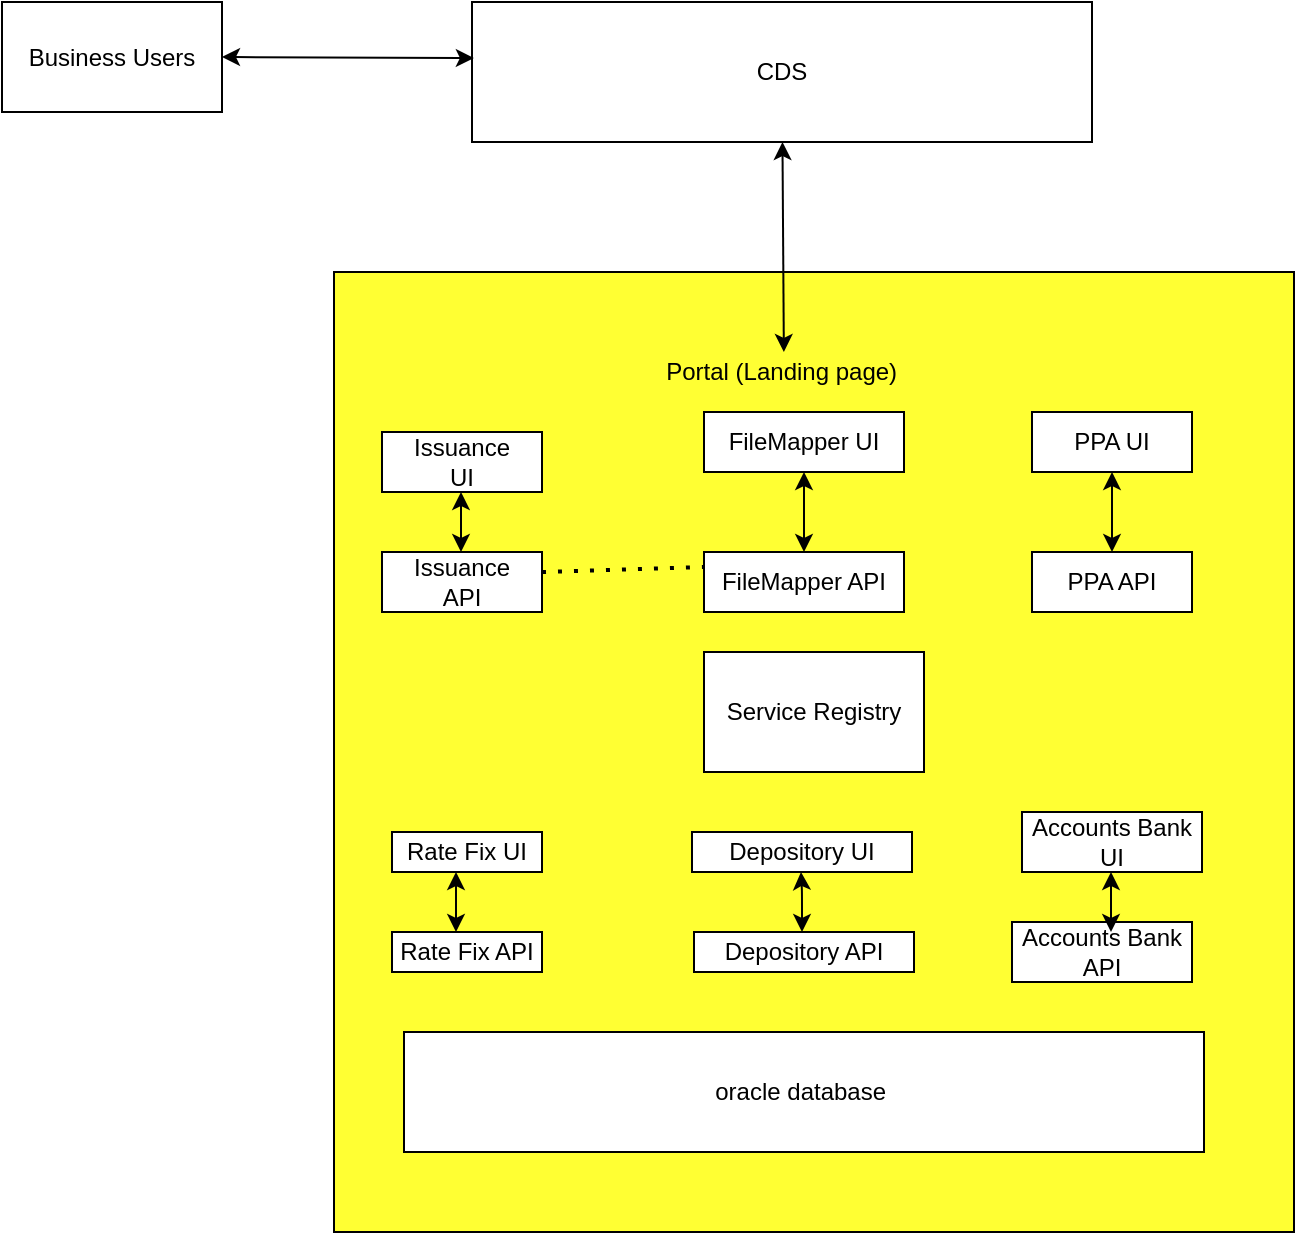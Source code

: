 <mxfile version="13.6.1" type="github"><diagram id="VegKHhS0JTL4Sjs189KD" name="Page-1"><mxGraphModel dx="868" dy="482" grid="1" gridSize="10" guides="1" tooltips="1" connect="1" arrows="1" fold="1" page="1" pageScale="1" pageWidth="850" pageHeight="1100" math="0" shadow="0"><root><mxCell id="0"/><mxCell id="1" parent="0"/><mxCell id="wyOFEcVmKxUqtL-a4l7G-1" value="CDS" style="rounded=0;whiteSpace=wrap;html=1;" parent="1" vertex="1"><mxGeometry x="245" y="55" width="310" height="70" as="geometry"/></mxCell><mxCell id="wyOFEcVmKxUqtL-a4l7G-2" value="Business Users&lt;br&gt;" style="rounded=0;whiteSpace=wrap;html=1;" parent="1" vertex="1"><mxGeometry x="10" y="55" width="110" height="55" as="geometry"/></mxCell><mxCell id="wyOFEcVmKxUqtL-a4l7G-3" value="" style="whiteSpace=wrap;html=1;aspect=fixed;fillColor=#FFFF33;" parent="1" vertex="1"><mxGeometry x="176" y="190" width="480" height="480" as="geometry"/></mxCell><mxCell id="wyOFEcVmKxUqtL-a4l7G-4" value="Issuance&lt;br&gt;UI&lt;br&gt;" style="rounded=0;whiteSpace=wrap;html=1;" parent="1" vertex="1"><mxGeometry x="200" y="270" width="80" height="30" as="geometry"/></mxCell><mxCell id="wyOFEcVmKxUqtL-a4l7G-5" value="FileMapper UI" style="rounded=0;whiteSpace=wrap;html=1;" parent="1" vertex="1"><mxGeometry x="361" y="260" width="100" height="30" as="geometry"/></mxCell><mxCell id="R-JWVIQQPmjsD5FYwSrT-2" value="oracle database&amp;nbsp;" style="rounded=0;whiteSpace=wrap;html=1;" vertex="1" parent="1"><mxGeometry x="211" y="570" width="400" height="60" as="geometry"/></mxCell><mxCell id="R-JWVIQQPmjsD5FYwSrT-3" value="Accounts Bank UI" style="rounded=0;whiteSpace=wrap;html=1;" vertex="1" parent="1"><mxGeometry x="520" y="460" width="90" height="30" as="geometry"/></mxCell><mxCell id="R-JWVIQQPmjsD5FYwSrT-4" value="PPA UI" style="rounded=0;whiteSpace=wrap;html=1;" vertex="1" parent="1"><mxGeometry x="525" y="260" width="80" height="30" as="geometry"/></mxCell><mxCell id="R-JWVIQQPmjsD5FYwSrT-5" value="Rate Fix UI" style="rounded=0;whiteSpace=wrap;html=1;" vertex="1" parent="1"><mxGeometry x="205" y="470" width="75" height="20" as="geometry"/></mxCell><mxCell id="R-JWVIQQPmjsD5FYwSrT-6" value="Depository UI" style="rounded=0;whiteSpace=wrap;html=1;" vertex="1" parent="1"><mxGeometry x="355" y="470" width="110" height="20" as="geometry"/></mxCell><mxCell id="R-JWVIQQPmjsD5FYwSrT-9" value="Portal (Landing page)&amp;nbsp;" style="text;html=1;resizable=0;autosize=1;align=center;verticalAlign=middle;points=[];fillColor=none;strokeColor=none;rounded=0;" vertex="1" parent="1"><mxGeometry x="336" y="230" width="130" height="20" as="geometry"/></mxCell><mxCell id="R-JWVIQQPmjsD5FYwSrT-12" value="" style="endArrow=classic;startArrow=classic;html=1;" edge="1" parent="1" source="R-JWVIQQPmjsD5FYwSrT-9" target="wyOFEcVmKxUqtL-a4l7G-1"><mxGeometry width="50" height="50" relative="1" as="geometry"><mxPoint x="385" y="175" as="sourcePoint"/><mxPoint x="435" y="125" as="targetPoint"/></mxGeometry></mxCell><mxCell id="R-JWVIQQPmjsD5FYwSrT-14" value="" style="endArrow=classic;startArrow=classic;html=1;exitX=1;exitY=0.5;exitDx=0;exitDy=0;entryX=0.003;entryY=0.4;entryDx=0;entryDy=0;entryPerimeter=0;" edge="1" parent="1" source="wyOFEcVmKxUqtL-a4l7G-2" target="wyOFEcVmKxUqtL-a4l7G-1"><mxGeometry width="50" height="50" relative="1" as="geometry"><mxPoint x="165" y="115" as="sourcePoint"/><mxPoint x="240" y="110" as="targetPoint"/></mxGeometry></mxCell><mxCell id="R-JWVIQQPmjsD5FYwSrT-16" value="Issuance&lt;br&gt;API" style="rounded=0;whiteSpace=wrap;html=1;" vertex="1" parent="1"><mxGeometry x="200" y="330" width="80" height="30" as="geometry"/></mxCell><mxCell id="R-JWVIQQPmjsD5FYwSrT-18" value="Rate Fix API" style="rounded=0;whiteSpace=wrap;html=1;" vertex="1" parent="1"><mxGeometry x="205" y="520" width="75" height="20" as="geometry"/></mxCell><mxCell id="R-JWVIQQPmjsD5FYwSrT-19" value="Depository API" style="rounded=0;whiteSpace=wrap;html=1;" vertex="1" parent="1"><mxGeometry x="356" y="520" width="110" height="20" as="geometry"/></mxCell><mxCell id="R-JWVIQQPmjsD5FYwSrT-21" value="Accounts Bank API&lt;br&gt;" style="rounded=0;whiteSpace=wrap;html=1;" vertex="1" parent="1"><mxGeometry x="515" y="515" width="90" height="30" as="geometry"/></mxCell><mxCell id="R-JWVIQQPmjsD5FYwSrT-22" value="FileMapper API" style="rounded=0;whiteSpace=wrap;html=1;" vertex="1" parent="1"><mxGeometry x="361" y="330" width="100" height="30" as="geometry"/></mxCell><mxCell id="R-JWVIQQPmjsD5FYwSrT-24" value="PPA API" style="rounded=0;whiteSpace=wrap;html=1;" vertex="1" parent="1"><mxGeometry x="525" y="330" width="80" height="30" as="geometry"/></mxCell><mxCell id="R-JWVIQQPmjsD5FYwSrT-26" value="" style="endArrow=classic;startArrow=classic;html=1;entryX=0.5;entryY=1;entryDx=0;entryDy=0;exitX=0.5;exitY=0;exitDx=0;exitDy=0;" edge="1" parent="1" source="R-JWVIQQPmjsD5FYwSrT-22" target="wyOFEcVmKxUqtL-a4l7G-5"><mxGeometry width="50" height="50" relative="1" as="geometry"><mxPoint x="400" y="350" as="sourcePoint"/><mxPoint x="410" y="340" as="targetPoint"/></mxGeometry></mxCell><mxCell id="R-JWVIQQPmjsD5FYwSrT-27" value="" style="endArrow=classic;startArrow=classic;html=1;entryX=0.5;entryY=1;entryDx=0;entryDy=0;exitX=0.5;exitY=0;exitDx=0;exitDy=0;" edge="1" parent="1"><mxGeometry width="50" height="50" relative="1" as="geometry"><mxPoint x="239.5" y="330" as="sourcePoint"/><mxPoint x="239.5" y="300" as="targetPoint"/></mxGeometry></mxCell><mxCell id="R-JWVIQQPmjsD5FYwSrT-28" value="" style="endArrow=classic;startArrow=classic;html=1;entryX=0.5;entryY=1;entryDx=0;entryDy=0;" edge="1" parent="1" target="R-JWVIQQPmjsD5FYwSrT-4"><mxGeometry width="50" height="50" relative="1" as="geometry"><mxPoint x="565" y="330" as="sourcePoint"/><mxPoint x="564.5" y="310" as="targetPoint"/></mxGeometry></mxCell><mxCell id="R-JWVIQQPmjsD5FYwSrT-29" value="" style="endArrow=classic;startArrow=classic;html=1;entryX=0.5;entryY=1;entryDx=0;entryDy=0;exitX=0.5;exitY=0;exitDx=0;exitDy=0;" edge="1" parent="1"><mxGeometry width="50" height="50" relative="1" as="geometry"><mxPoint x="237" y="520" as="sourcePoint"/><mxPoint x="237" y="490" as="targetPoint"/></mxGeometry></mxCell><mxCell id="R-JWVIQQPmjsD5FYwSrT-30" value="" style="endArrow=classic;startArrow=classic;html=1;entryX=0.5;entryY=1;entryDx=0;entryDy=0;" edge="1" parent="1"><mxGeometry width="50" height="50" relative="1" as="geometry"><mxPoint x="410" y="520" as="sourcePoint"/><mxPoint x="409.5" y="490" as="targetPoint"/><Array as="points"><mxPoint x="410" y="500"/></Array></mxGeometry></mxCell><mxCell id="R-JWVIQQPmjsD5FYwSrT-31" value="" style="endArrow=classic;startArrow=classic;html=1;entryX=0.5;entryY=1;entryDx=0;entryDy=0;exitX=0.5;exitY=0;exitDx=0;exitDy=0;" edge="1" parent="1"><mxGeometry width="50" height="50" relative="1" as="geometry"><mxPoint x="564.5" y="520" as="sourcePoint"/><mxPoint x="564.5" y="490" as="targetPoint"/></mxGeometry></mxCell><mxCell id="R-JWVIQQPmjsD5FYwSrT-39" value="" style="endArrow=none;dashed=1;html=1;dashPattern=1 3;strokeWidth=2;entryX=0;entryY=0.25;entryDx=0;entryDy=0;" edge="1" parent="1" target="R-JWVIQQPmjsD5FYwSrT-22"><mxGeometry width="50" height="50" relative="1" as="geometry"><mxPoint x="280" y="340" as="sourcePoint"/><mxPoint x="330" y="290" as="targetPoint"/></mxGeometry></mxCell><mxCell id="R-JWVIQQPmjsD5FYwSrT-42" value="Service Registry" style="rounded=0;whiteSpace=wrap;html=1;fillColor=#ffffff;" vertex="1" parent="1"><mxGeometry x="361" y="380" width="110" height="60" as="geometry"/></mxCell></root></mxGraphModel></diagram></mxfile>